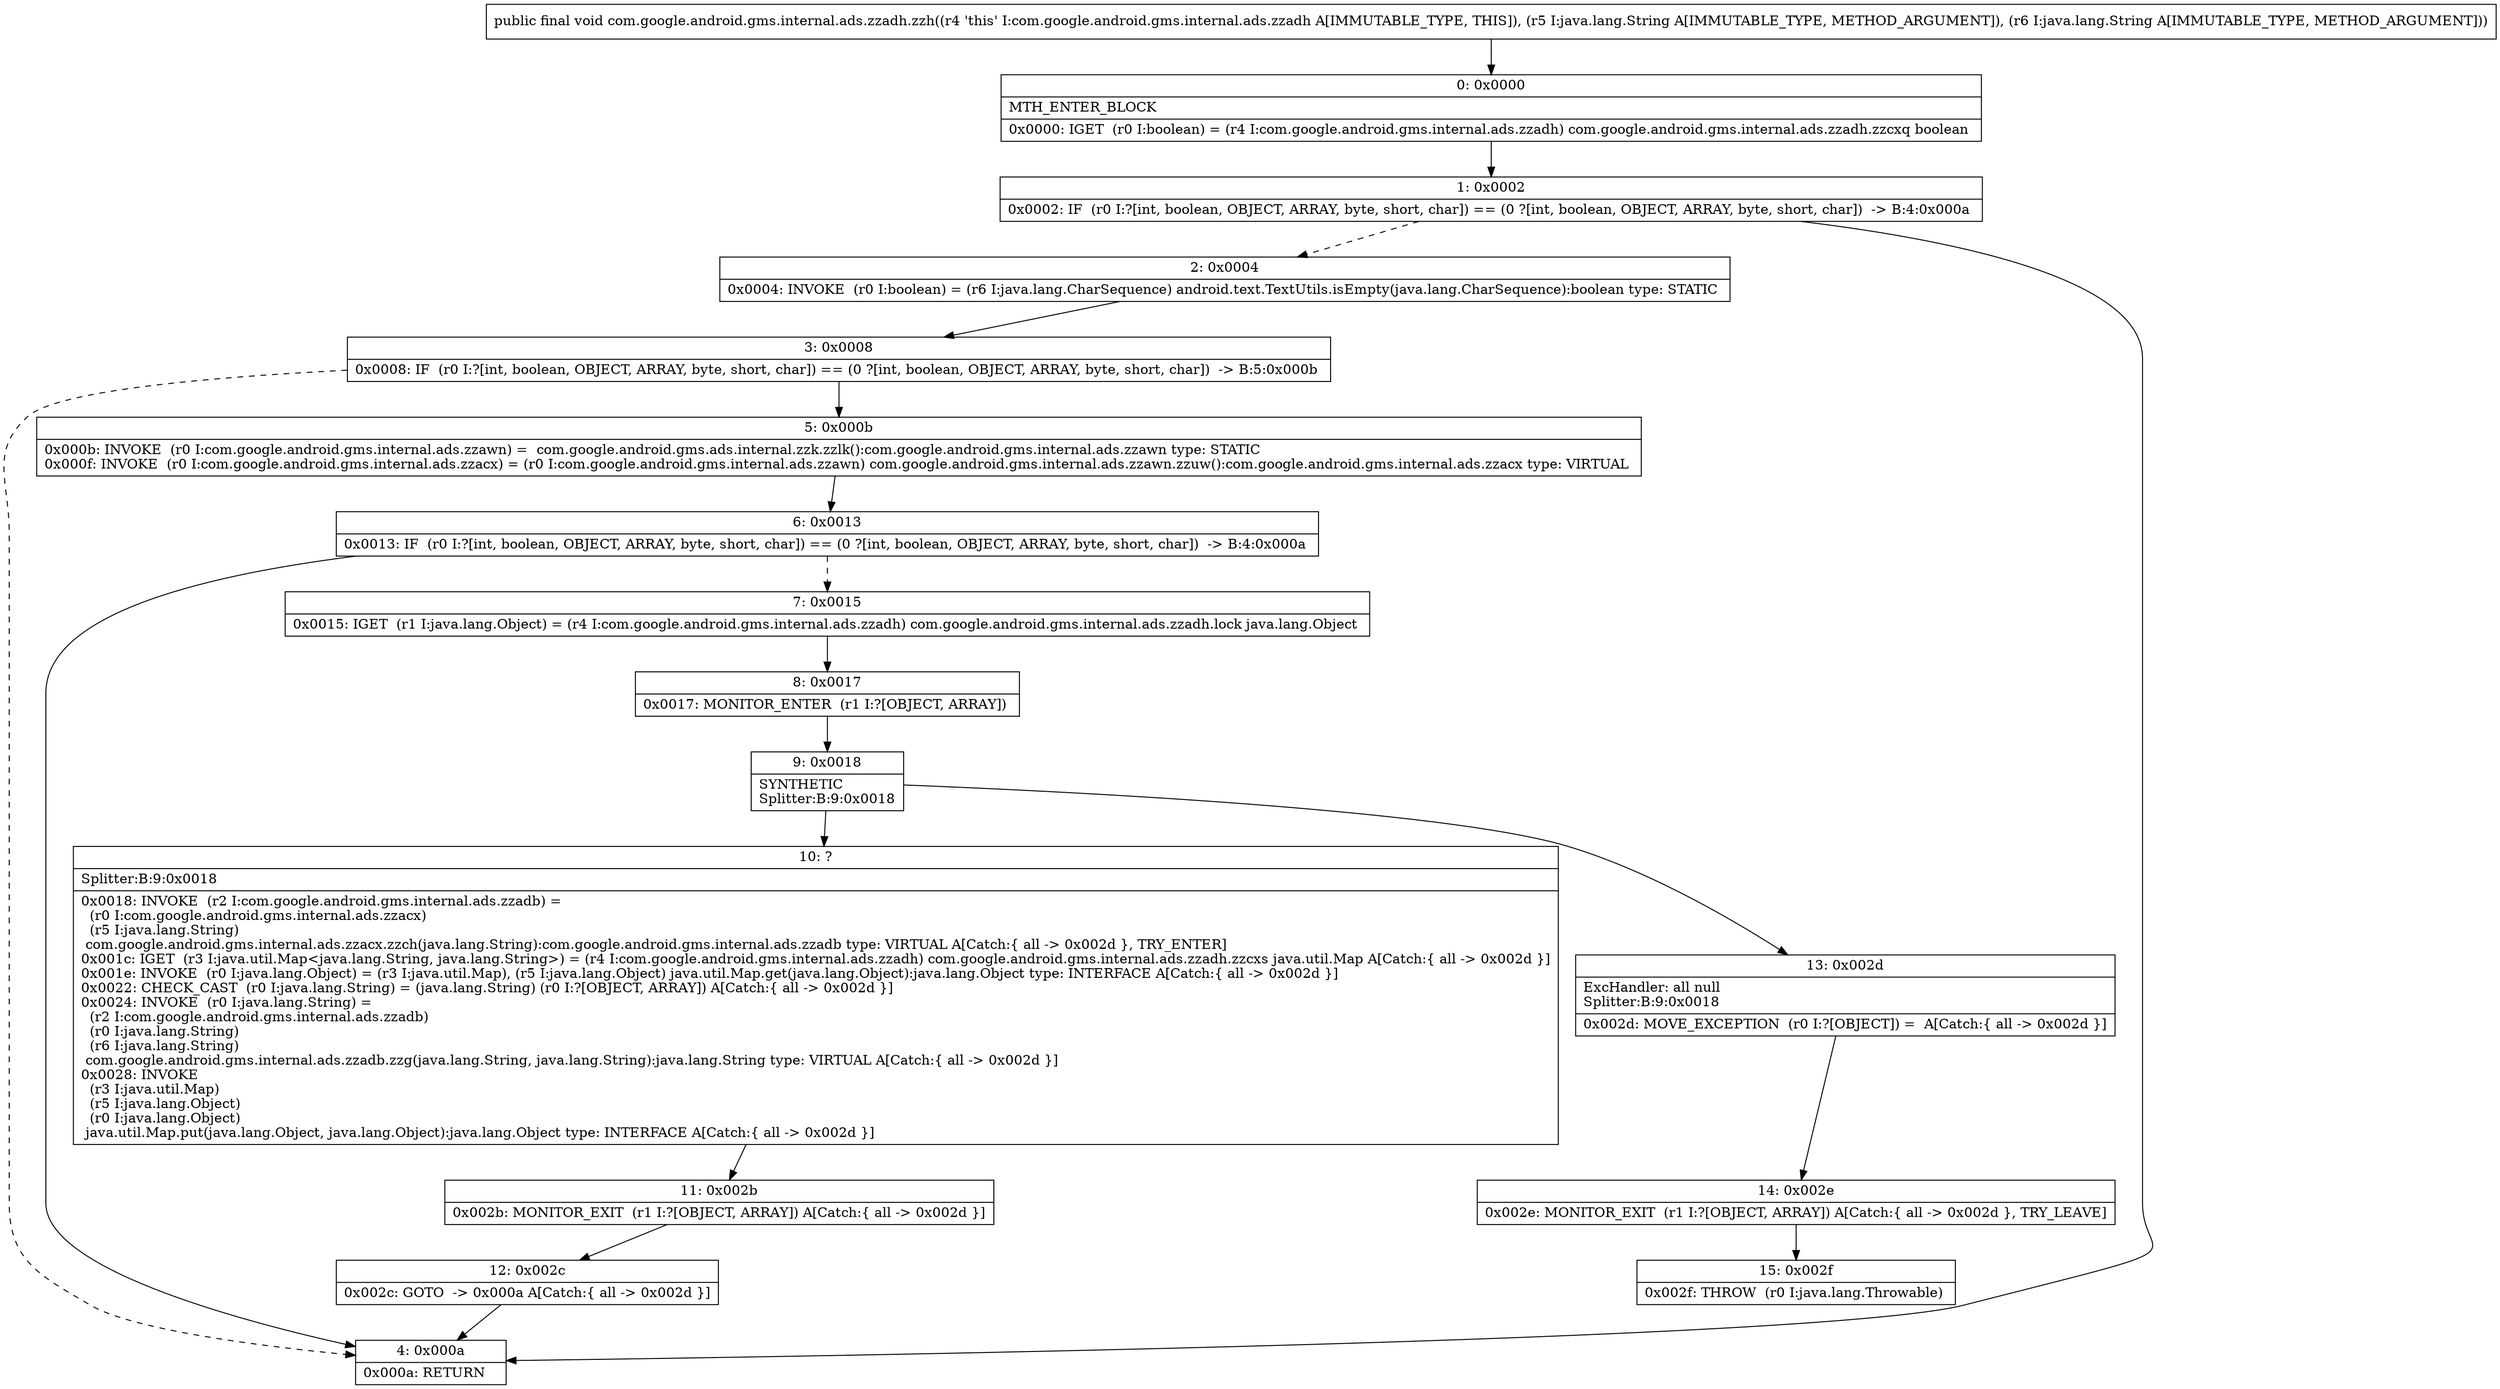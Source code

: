 digraph "CFG forcom.google.android.gms.internal.ads.zzadh.zzh(Ljava\/lang\/String;Ljava\/lang\/String;)V" {
Node_0 [shape=record,label="{0\:\ 0x0000|MTH_ENTER_BLOCK\l|0x0000: IGET  (r0 I:boolean) = (r4 I:com.google.android.gms.internal.ads.zzadh) com.google.android.gms.internal.ads.zzadh.zzcxq boolean \l}"];
Node_1 [shape=record,label="{1\:\ 0x0002|0x0002: IF  (r0 I:?[int, boolean, OBJECT, ARRAY, byte, short, char]) == (0 ?[int, boolean, OBJECT, ARRAY, byte, short, char])  \-\> B:4:0x000a \l}"];
Node_2 [shape=record,label="{2\:\ 0x0004|0x0004: INVOKE  (r0 I:boolean) = (r6 I:java.lang.CharSequence) android.text.TextUtils.isEmpty(java.lang.CharSequence):boolean type: STATIC \l}"];
Node_3 [shape=record,label="{3\:\ 0x0008|0x0008: IF  (r0 I:?[int, boolean, OBJECT, ARRAY, byte, short, char]) == (0 ?[int, boolean, OBJECT, ARRAY, byte, short, char])  \-\> B:5:0x000b \l}"];
Node_4 [shape=record,label="{4\:\ 0x000a|0x000a: RETURN   \l}"];
Node_5 [shape=record,label="{5\:\ 0x000b|0x000b: INVOKE  (r0 I:com.google.android.gms.internal.ads.zzawn) =  com.google.android.gms.ads.internal.zzk.zzlk():com.google.android.gms.internal.ads.zzawn type: STATIC \l0x000f: INVOKE  (r0 I:com.google.android.gms.internal.ads.zzacx) = (r0 I:com.google.android.gms.internal.ads.zzawn) com.google.android.gms.internal.ads.zzawn.zzuw():com.google.android.gms.internal.ads.zzacx type: VIRTUAL \l}"];
Node_6 [shape=record,label="{6\:\ 0x0013|0x0013: IF  (r0 I:?[int, boolean, OBJECT, ARRAY, byte, short, char]) == (0 ?[int, boolean, OBJECT, ARRAY, byte, short, char])  \-\> B:4:0x000a \l}"];
Node_7 [shape=record,label="{7\:\ 0x0015|0x0015: IGET  (r1 I:java.lang.Object) = (r4 I:com.google.android.gms.internal.ads.zzadh) com.google.android.gms.internal.ads.zzadh.lock java.lang.Object \l}"];
Node_8 [shape=record,label="{8\:\ 0x0017|0x0017: MONITOR_ENTER  (r1 I:?[OBJECT, ARRAY]) \l}"];
Node_9 [shape=record,label="{9\:\ 0x0018|SYNTHETIC\lSplitter:B:9:0x0018\l}"];
Node_10 [shape=record,label="{10\:\ ?|Splitter:B:9:0x0018\l|0x0018: INVOKE  (r2 I:com.google.android.gms.internal.ads.zzadb) = \l  (r0 I:com.google.android.gms.internal.ads.zzacx)\l  (r5 I:java.lang.String)\l com.google.android.gms.internal.ads.zzacx.zzch(java.lang.String):com.google.android.gms.internal.ads.zzadb type: VIRTUAL A[Catch:\{ all \-\> 0x002d \}, TRY_ENTER]\l0x001c: IGET  (r3 I:java.util.Map\<java.lang.String, java.lang.String\>) = (r4 I:com.google.android.gms.internal.ads.zzadh) com.google.android.gms.internal.ads.zzadh.zzcxs java.util.Map A[Catch:\{ all \-\> 0x002d \}]\l0x001e: INVOKE  (r0 I:java.lang.Object) = (r3 I:java.util.Map), (r5 I:java.lang.Object) java.util.Map.get(java.lang.Object):java.lang.Object type: INTERFACE A[Catch:\{ all \-\> 0x002d \}]\l0x0022: CHECK_CAST  (r0 I:java.lang.String) = (java.lang.String) (r0 I:?[OBJECT, ARRAY]) A[Catch:\{ all \-\> 0x002d \}]\l0x0024: INVOKE  (r0 I:java.lang.String) = \l  (r2 I:com.google.android.gms.internal.ads.zzadb)\l  (r0 I:java.lang.String)\l  (r6 I:java.lang.String)\l com.google.android.gms.internal.ads.zzadb.zzg(java.lang.String, java.lang.String):java.lang.String type: VIRTUAL A[Catch:\{ all \-\> 0x002d \}]\l0x0028: INVOKE  \l  (r3 I:java.util.Map)\l  (r5 I:java.lang.Object)\l  (r0 I:java.lang.Object)\l java.util.Map.put(java.lang.Object, java.lang.Object):java.lang.Object type: INTERFACE A[Catch:\{ all \-\> 0x002d \}]\l}"];
Node_11 [shape=record,label="{11\:\ 0x002b|0x002b: MONITOR_EXIT  (r1 I:?[OBJECT, ARRAY]) A[Catch:\{ all \-\> 0x002d \}]\l}"];
Node_12 [shape=record,label="{12\:\ 0x002c|0x002c: GOTO  \-\> 0x000a A[Catch:\{ all \-\> 0x002d \}]\l}"];
Node_13 [shape=record,label="{13\:\ 0x002d|ExcHandler: all null\lSplitter:B:9:0x0018\l|0x002d: MOVE_EXCEPTION  (r0 I:?[OBJECT]) =  A[Catch:\{ all \-\> 0x002d \}]\l}"];
Node_14 [shape=record,label="{14\:\ 0x002e|0x002e: MONITOR_EXIT  (r1 I:?[OBJECT, ARRAY]) A[Catch:\{ all \-\> 0x002d \}, TRY_LEAVE]\l}"];
Node_15 [shape=record,label="{15\:\ 0x002f|0x002f: THROW  (r0 I:java.lang.Throwable) \l}"];
MethodNode[shape=record,label="{public final void com.google.android.gms.internal.ads.zzadh.zzh((r4 'this' I:com.google.android.gms.internal.ads.zzadh A[IMMUTABLE_TYPE, THIS]), (r5 I:java.lang.String A[IMMUTABLE_TYPE, METHOD_ARGUMENT]), (r6 I:java.lang.String A[IMMUTABLE_TYPE, METHOD_ARGUMENT])) }"];
MethodNode -> Node_0;
Node_0 -> Node_1;
Node_1 -> Node_2[style=dashed];
Node_1 -> Node_4;
Node_2 -> Node_3;
Node_3 -> Node_4[style=dashed];
Node_3 -> Node_5;
Node_5 -> Node_6;
Node_6 -> Node_4;
Node_6 -> Node_7[style=dashed];
Node_7 -> Node_8;
Node_8 -> Node_9;
Node_9 -> Node_10;
Node_9 -> Node_13;
Node_10 -> Node_11;
Node_11 -> Node_12;
Node_12 -> Node_4;
Node_13 -> Node_14;
Node_14 -> Node_15;
}

